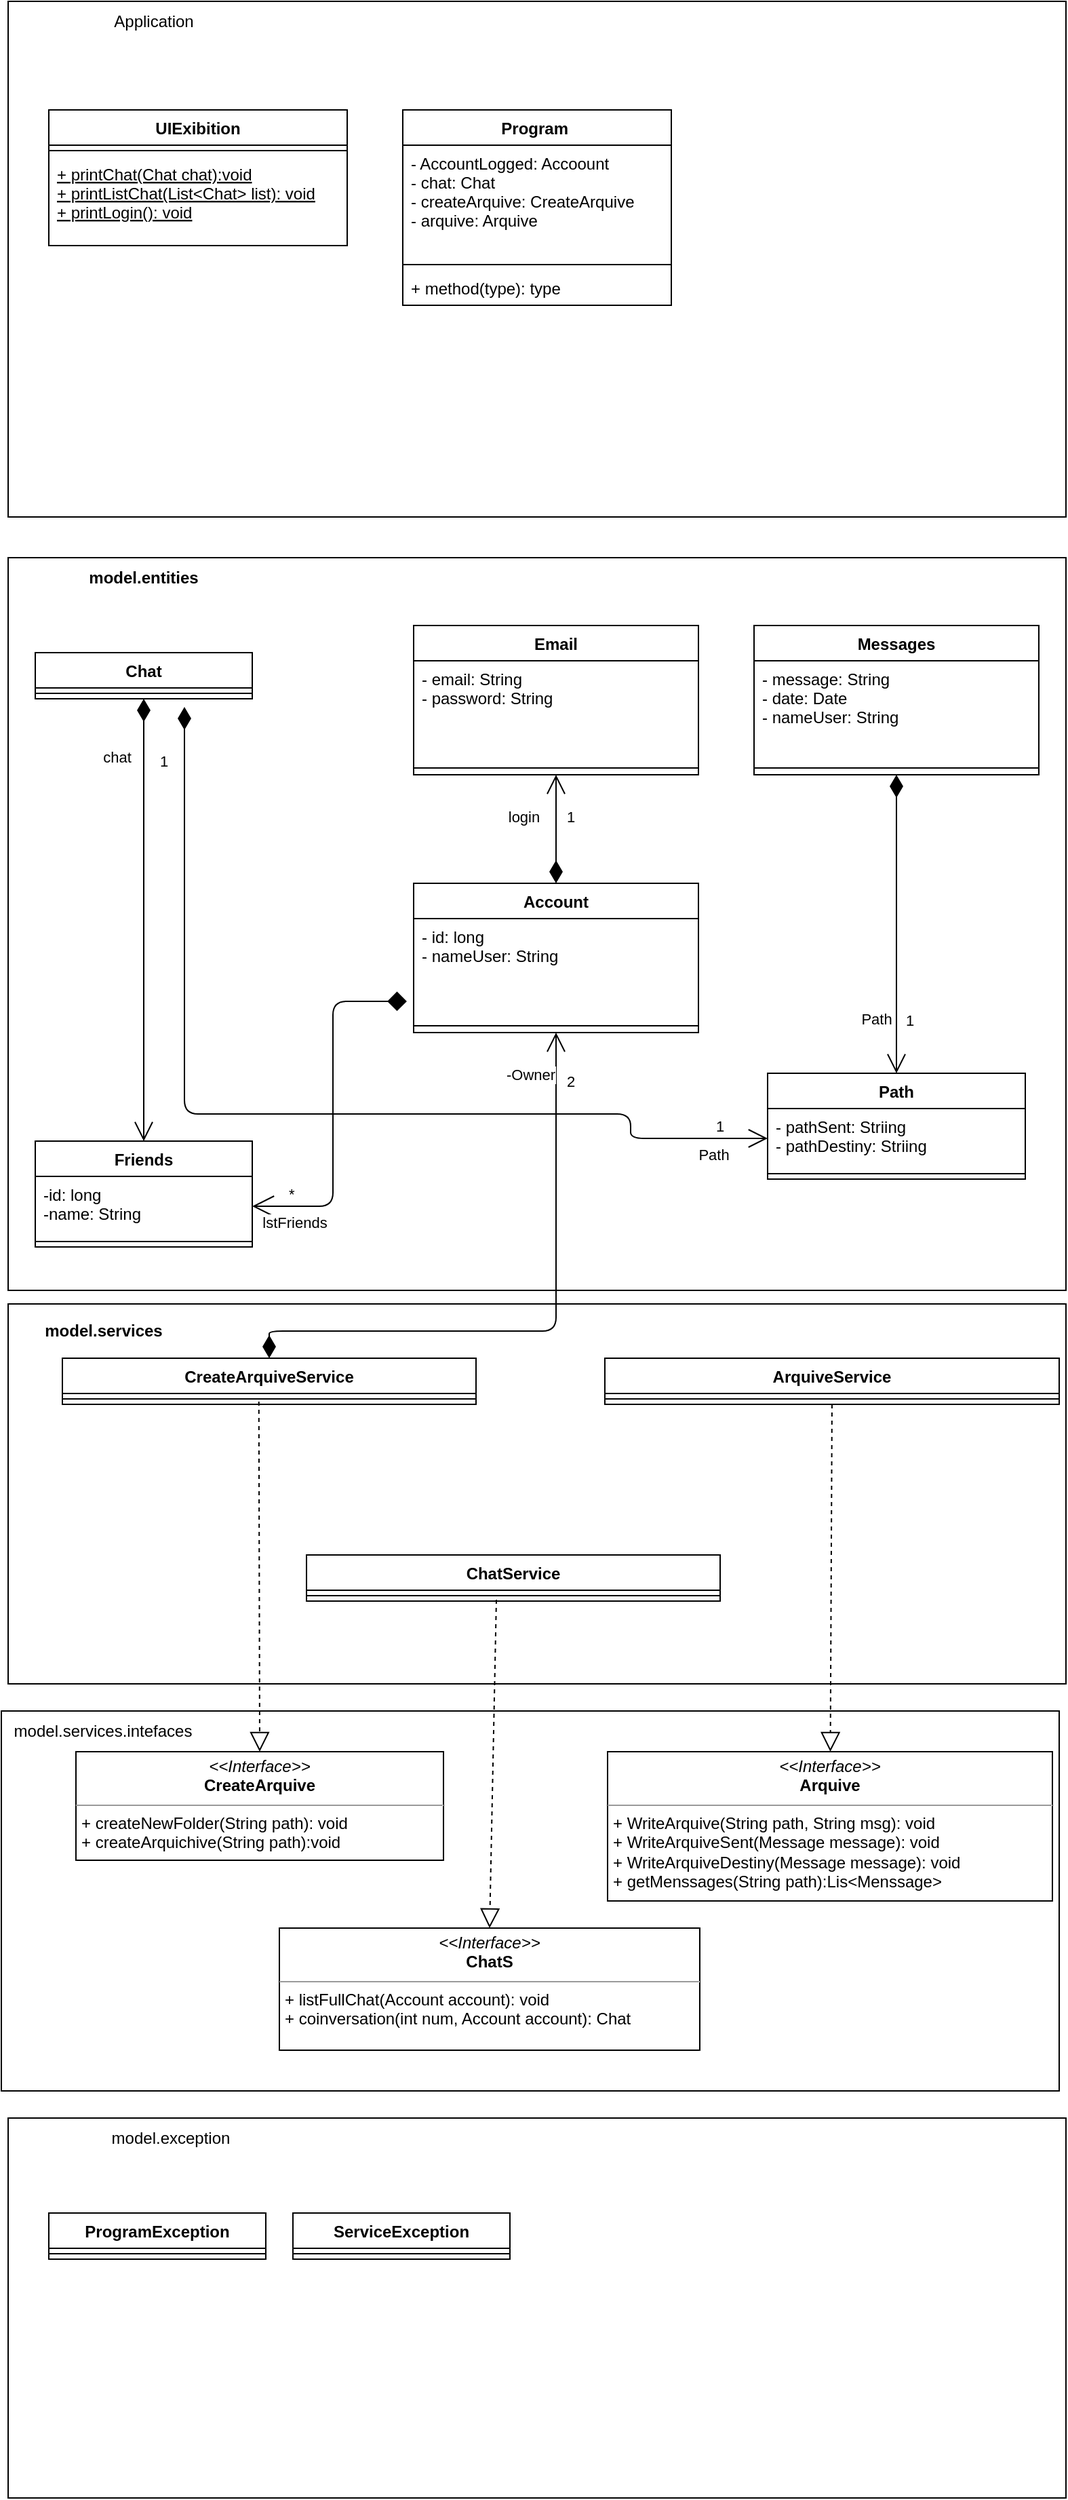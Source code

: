 <mxfile>
    <diagram id="nvgTaPYgvRoQS0rvhYaf" name="Page-1">
        <mxGraphModel dx="1074" dy="1543" grid="1" gridSize="10" guides="1" tooltips="1" connect="1" arrows="1" fold="1" page="1" pageScale="1" pageWidth="827" pageHeight="1169" math="0" shadow="0">
            <root>
                <mxCell id="0"/>
                <mxCell id="1" parent="0"/>
                <mxCell id="53" style="edgeStyle=none;html=1;" parent="1" edge="1">
                    <mxGeometry relative="1" as="geometry">
                        <mxPoint x="720" y="220" as="targetPoint"/>
                        <mxPoint x="720" y="220" as="sourcePoint"/>
                    </mxGeometry>
                </mxCell>
                <mxCell id="72" value="" style="rounded=0;whiteSpace=wrap;html=1;" parent="1" vertex="1">
                    <mxGeometry x="10" y="-150" width="780" height="540" as="geometry"/>
                </mxCell>
                <mxCell id="73" value="Account" style="swimlane;fontStyle=1;align=center;verticalAlign=top;childLayout=stackLayout;horizontal=1;startSize=26;horizontalStack=0;resizeParent=1;resizeParentMax=0;resizeLast=0;collapsible=1;marginBottom=0;" parent="1" vertex="1">
                    <mxGeometry x="309" y="90" width="210" height="110" as="geometry">
                        <mxRectangle x="50" y="80" width="60" height="26" as="alternateBounds"/>
                    </mxGeometry>
                </mxCell>
                <mxCell id="74" value="- id: long&#10;- nameUser: String" style="text;strokeColor=none;fillColor=none;align=left;verticalAlign=top;spacingLeft=4;spacingRight=4;overflow=hidden;rotatable=0;points=[[0,0.5],[1,0.5]];portConstraint=eastwest;" parent="73" vertex="1">
                    <mxGeometry y="26" width="210" height="74" as="geometry"/>
                </mxCell>
                <mxCell id="75" value="" style="line;strokeWidth=1;fillColor=none;align=left;verticalAlign=middle;spacingTop=-1;spacingLeft=3;spacingRight=3;rotatable=0;labelPosition=right;points=[];portConstraint=eastwest;" parent="73" vertex="1">
                    <mxGeometry y="100" width="210" height="10" as="geometry"/>
                </mxCell>
                <mxCell id="79" value="Email" style="swimlane;fontStyle=1;align=center;verticalAlign=top;childLayout=stackLayout;horizontal=1;startSize=26;horizontalStack=0;resizeParent=1;resizeParentMax=0;resizeLast=0;collapsible=1;marginBottom=0;" parent="1" vertex="1">
                    <mxGeometry x="309" y="-100" width="210" height="110" as="geometry">
                        <mxRectangle x="50" y="80" width="60" height="26" as="alternateBounds"/>
                    </mxGeometry>
                </mxCell>
                <mxCell id="80" value="- email: String&#10;- password: String" style="text;strokeColor=none;fillColor=none;align=left;verticalAlign=top;spacingLeft=4;spacingRight=4;overflow=hidden;rotatable=0;points=[[0,0.5],[1,0.5]];portConstraint=eastwest;" parent="79" vertex="1">
                    <mxGeometry y="26" width="210" height="74" as="geometry"/>
                </mxCell>
                <mxCell id="81" value="" style="line;strokeWidth=1;fillColor=none;align=left;verticalAlign=middle;spacingTop=-1;spacingLeft=3;spacingRight=3;rotatable=0;labelPosition=right;points=[];portConstraint=eastwest;" parent="79" vertex="1">
                    <mxGeometry y="100" width="210" height="10" as="geometry"/>
                </mxCell>
                <mxCell id="82" value="Messages" style="swimlane;fontStyle=1;align=center;verticalAlign=top;childLayout=stackLayout;horizontal=1;startSize=26;horizontalStack=0;resizeParent=1;resizeParentMax=0;resizeLast=0;collapsible=1;marginBottom=0;" parent="1" vertex="1">
                    <mxGeometry x="560" y="-100" width="210" height="110" as="geometry">
                        <mxRectangle x="50" y="80" width="60" height="26" as="alternateBounds"/>
                    </mxGeometry>
                </mxCell>
                <mxCell id="83" value="- message: String&#10;- date: Date&#10;- nameUser: String" style="text;strokeColor=none;fillColor=none;align=left;verticalAlign=top;spacingLeft=4;spacingRight=4;overflow=hidden;rotatable=0;points=[[0,0.5],[1,0.5]];portConstraint=eastwest;" parent="82" vertex="1">
                    <mxGeometry y="26" width="210" height="74" as="geometry"/>
                </mxCell>
                <mxCell id="84" value="" style="line;strokeWidth=1;fillColor=none;align=left;verticalAlign=middle;spacingTop=-1;spacingLeft=3;spacingRight=3;rotatable=0;labelPosition=right;points=[];portConstraint=eastwest;" parent="82" vertex="1">
                    <mxGeometry y="100" width="210" height="10" as="geometry"/>
                </mxCell>
                <mxCell id="93" value="&lt;b&gt;model.entities&lt;/b&gt;" style="text;html=1;strokeColor=none;fillColor=none;align=center;verticalAlign=middle;whiteSpace=wrap;rounded=0;" parent="1" vertex="1">
                    <mxGeometry x="10" y="-150" width="200" height="30" as="geometry"/>
                </mxCell>
                <mxCell id="97" value="" style="rounded=0;whiteSpace=wrap;html=1;" parent="1" vertex="1">
                    <mxGeometry x="10" y="400" width="780" height="280" as="geometry"/>
                </mxCell>
                <mxCell id="98" value="&lt;b&gt;model.services&lt;/b&gt;" style="text;html=1;align=center;verticalAlign=middle;resizable=0;points=[];autosize=1;strokeColor=none;fillColor=none;" parent="1" vertex="1">
                    <mxGeometry x="30" y="410" width="100" height="20" as="geometry"/>
                </mxCell>
                <mxCell id="101" value="CreateArquiveService" style="swimlane;fontStyle=1;align=center;verticalAlign=top;childLayout=stackLayout;horizontal=1;startSize=26;horizontalStack=0;resizeParent=1;resizeParentMax=0;resizeLast=0;collapsible=1;marginBottom=0;" parent="1" vertex="1">
                    <mxGeometry x="50" y="440" width="305" height="34" as="geometry"/>
                </mxCell>
                <mxCell id="103" value="" style="line;strokeWidth=1;fillColor=none;align=left;verticalAlign=middle;spacingTop=-1;spacingLeft=3;spacingRight=3;rotatable=0;labelPosition=right;points=[];portConstraint=eastwest;" parent="101" vertex="1">
                    <mxGeometry y="26" width="305" height="8" as="geometry"/>
                </mxCell>
                <mxCell id="114" value="1" style="endArrow=open;html=1;endSize=12;startArrow=diamondThin;startSize=14;startFill=1;edgeStyle=orthogonalEdgeStyle;align=left;verticalAlign=bottom;exitX=0.5;exitY=0;exitDx=0;exitDy=0;entryX=0.5;entryY=1;entryDx=0;entryDy=0;" parent="1" source="73" target="79" edge="1">
                    <mxGeometry y="-6" relative="1" as="geometry">
                        <mxPoint x="334" y="230" as="sourcePoint"/>
                        <mxPoint x="494" y="230" as="targetPoint"/>
                        <mxPoint as="offset"/>
                    </mxGeometry>
                </mxCell>
                <mxCell id="115" value="login" style="edgeLabel;html=1;align=center;verticalAlign=middle;resizable=0;points=[];" parent="114" vertex="1" connectable="0">
                    <mxGeometry x="0.289" y="-1" relative="1" as="geometry">
                        <mxPoint x="-25" y="2" as="offset"/>
                    </mxGeometry>
                </mxCell>
                <mxCell id="117" value="2&lt;br&gt;" style="endArrow=open;html=1;endSize=12;startArrow=diamondThin;startSize=14;startFill=1;edgeStyle=orthogonalEdgeStyle;align=left;verticalAlign=bottom;exitX=0.5;exitY=0;exitDx=0;exitDy=0;entryX=0.5;entryY=1;entryDx=0;entryDy=0;" parent="1" source="101" target="73" edge="1">
                    <mxGeometry x="0.804" y="-6" relative="1" as="geometry">
                        <mxPoint x="210" y="450" as="sourcePoint"/>
                        <mxPoint x="370" y="450" as="targetPoint"/>
                        <Array as="points">
                            <mxPoint x="203" y="420"/>
                            <mxPoint x="414" y="420"/>
                        </Array>
                        <mxPoint y="1" as="offset"/>
                    </mxGeometry>
                </mxCell>
                <mxCell id="124" value="-Owner" style="edgeLabel;html=1;align=center;verticalAlign=middle;resizable=0;points=[];" parent="117" vertex="1" connectable="0">
                    <mxGeometry x="0.69" y="-2" relative="1" as="geometry">
                        <mxPoint x="-21" y="-39" as="offset"/>
                    </mxGeometry>
                </mxCell>
                <mxCell id="125" value="ArquiveService" style="swimlane;fontStyle=1;align=center;verticalAlign=top;childLayout=stackLayout;horizontal=1;startSize=26;horizontalStack=0;resizeParent=1;resizeParentMax=0;resizeLast=0;collapsible=1;marginBottom=0;" parent="1" vertex="1">
                    <mxGeometry x="450" y="440" width="335" height="34" as="geometry"/>
                </mxCell>
                <mxCell id="127" value="" style="line;strokeWidth=1;fillColor=none;align=left;verticalAlign=middle;spacingTop=-1;spacingLeft=3;spacingRight=3;rotatable=0;labelPosition=right;points=[];portConstraint=eastwest;" parent="125" vertex="1">
                    <mxGeometry y="26" width="335" height="8" as="geometry"/>
                </mxCell>
                <mxCell id="132" value="ChatService" style="swimlane;fontStyle=1;align=center;verticalAlign=top;childLayout=stackLayout;horizontal=1;startSize=26;horizontalStack=0;resizeParent=1;resizeParentMax=0;resizeLast=0;collapsible=1;marginBottom=0;" parent="1" vertex="1">
                    <mxGeometry x="230" y="585" width="305" height="34" as="geometry"/>
                </mxCell>
                <mxCell id="133" value="" style="line;strokeWidth=1;fillColor=none;align=left;verticalAlign=middle;spacingTop=-1;spacingLeft=3;spacingRight=3;rotatable=0;labelPosition=right;points=[];portConstraint=eastwest;" parent="132" vertex="1">
                    <mxGeometry y="26" width="305" height="8" as="geometry"/>
                </mxCell>
                <mxCell id="158" value="" style="rounded=0;whiteSpace=wrap;html=1;" parent="1" vertex="1">
                    <mxGeometry x="5" y="700" width="780" height="280" as="geometry"/>
                </mxCell>
                <mxCell id="159" value="model.services.intefaces" style="text;html=1;strokeColor=none;fillColor=none;align=center;verticalAlign=middle;whiteSpace=wrap;rounded=0;" parent="1" vertex="1">
                    <mxGeometry x="10" y="700" width="140" height="30" as="geometry"/>
                </mxCell>
                <mxCell id="165" value="&lt;p style=&quot;margin: 0px ; margin-top: 4px ; text-align: center&quot;&gt;&lt;i&gt;&amp;lt;&amp;lt;Interface&amp;gt;&amp;gt;&lt;/i&gt;&lt;br&gt;&lt;b&gt;CreateArquive&lt;/b&gt;&lt;/p&gt;&lt;hr size=&quot;1&quot;&gt;&lt;p style=&quot;margin: 0px ; margin-left: 4px&quot;&gt;&lt;/p&gt;&lt;p style=&quot;margin: 0px ; margin-left: 4px&quot;&gt;+ createNewFolder(String path): void&lt;br style=&quot;padding: 0px ; margin: 0px&quot;&gt;+ createArquichive(String path):void&lt;br&gt;&lt;/p&gt;" style="verticalAlign=top;align=left;overflow=fill;fontSize=12;fontFamily=Helvetica;html=1;" parent="1" vertex="1">
                    <mxGeometry x="60" y="730" width="271" height="80" as="geometry"/>
                </mxCell>
                <mxCell id="167" value="" style="endArrow=block;dashed=1;endFill=0;endSize=12;html=1;entryX=0.5;entryY=0;entryDx=0;entryDy=0;exitX=0.475;exitY=0.75;exitDx=0;exitDy=0;exitPerimeter=0;" parent="1" source="103" target="165" edge="1">
                    <mxGeometry width="160" relative="1" as="geometry">
                        <mxPoint x="330" y="720" as="sourcePoint"/>
                        <mxPoint x="490" y="720" as="targetPoint"/>
                    </mxGeometry>
                </mxCell>
                <mxCell id="168" value="&lt;p style=&quot;margin: 0px ; margin-top: 4px ; text-align: center&quot;&gt;&lt;i&gt;&amp;lt;&amp;lt;Interface&amp;gt;&amp;gt;&lt;/i&gt;&lt;br&gt;&lt;b&gt;Arquive&lt;/b&gt;&lt;/p&gt;&lt;hr size=&quot;1&quot;&gt;&lt;p style=&quot;margin: 0px ; margin-left: 4px&quot;&gt;&lt;/p&gt;&lt;p style=&quot;margin: 0px ; margin-left: 4px&quot;&gt;&lt;span&gt;+ WriteArquive(String path, String msg): void&lt;/span&gt;&lt;br&gt;&lt;/p&gt;&lt;p style=&quot;margin: 0px ; margin-left: 4px&quot;&gt;+ WriteArquiveSent(Message message): void&lt;/p&gt;&lt;p style=&quot;margin: 0px ; margin-left: 4px&quot;&gt;+ WriteArquiveDestiny(Message message): void&lt;br style=&quot;padding: 0px ; margin: 0px&quot;&gt;+ getMenssages(String path):Lis&amp;lt;Menssage&amp;gt;&lt;/p&gt;&lt;div style=&quot;padding: 0px ; margin: 0px&quot;&gt;&lt;br style=&quot;padding: 0px ; margin: 0px&quot;&gt;&lt;/div&gt;" style="verticalAlign=top;align=left;overflow=fill;fontSize=12;fontFamily=Helvetica;html=1;" parent="1" vertex="1">
                    <mxGeometry x="452" y="730" width="328" height="110" as="geometry"/>
                </mxCell>
                <mxCell id="169" value="" style="endArrow=block;dashed=1;endFill=0;endSize=12;html=1;" parent="1" source="127" target="168" edge="1">
                    <mxGeometry width="160" relative="1" as="geometry">
                        <mxPoint x="560" y="584" as="sourcePoint"/>
                        <mxPoint x="720" y="584" as="targetPoint"/>
                    </mxGeometry>
                </mxCell>
                <mxCell id="170" value="&lt;p style=&quot;margin: 0px ; margin-top: 4px ; text-align: center&quot;&gt;&lt;i&gt;&amp;lt;&amp;lt;Interface&amp;gt;&amp;gt;&lt;/i&gt;&lt;br&gt;&lt;b&gt;ChatS&lt;/b&gt;&lt;/p&gt;&lt;hr size=&quot;1&quot;&gt;&lt;p style=&quot;margin: 0px ; margin-left: 4px&quot;&gt;&lt;/p&gt;&lt;p style=&quot;margin: 0px ; margin-left: 4px&quot;&gt;+ listFullChat(Account account): void&lt;br style=&quot;padding: 0px ; margin: 0px&quot;&gt;+ coinversation(int num, Account account): Chat&lt;br&gt;&lt;/p&gt;" style="verticalAlign=top;align=left;overflow=fill;fontSize=12;fontFamily=Helvetica;html=1;" parent="1" vertex="1">
                    <mxGeometry x="210" y="860" width="310" height="90" as="geometry"/>
                </mxCell>
                <mxCell id="172" value="" style="endArrow=block;dashed=1;endFill=0;endSize=12;html=1;entryX=0.5;entryY=0;entryDx=0;entryDy=0;exitX=0.459;exitY=0.875;exitDx=0;exitDy=0;exitPerimeter=0;" parent="1" source="133" target="170" edge="1">
                    <mxGeometry width="160" relative="1" as="geometry">
                        <mxPoint x="369.08" y="650" as="sourcePoint"/>
                        <mxPoint x="490" y="720" as="targetPoint"/>
                    </mxGeometry>
                </mxCell>
                <mxCell id="175" value="Chat" style="swimlane;fontStyle=1;align=center;verticalAlign=top;childLayout=stackLayout;horizontal=1;startSize=26;horizontalStack=0;resizeParent=1;resizeParentMax=0;resizeLast=0;collapsible=1;marginBottom=0;" parent="1" vertex="1">
                    <mxGeometry x="30" y="-80" width="160" height="34" as="geometry"/>
                </mxCell>
                <mxCell id="177" value="" style="line;strokeWidth=1;fillColor=none;align=left;verticalAlign=middle;spacingTop=-1;spacingLeft=3;spacingRight=3;rotatable=0;labelPosition=right;points=[];portConstraint=eastwest;" parent="175" vertex="1">
                    <mxGeometry y="26" width="160" height="8" as="geometry"/>
                </mxCell>
                <mxCell id="180" value="1" style="endArrow=open;html=1;endSize=12;startArrow=diamondThin;startSize=14;startFill=1;edgeStyle=orthogonalEdgeStyle;align=left;verticalAlign=bottom;exitX=0.5;exitY=1;exitDx=0;exitDy=0;entryX=0.5;entryY=0;entryDx=0;entryDy=0;" parent="1" source="175" target="202" edge="1">
                    <mxGeometry x="-0.667" y="10" relative="1" as="geometry">
                        <mxPoint x="240" y="280" as="sourcePoint"/>
                        <mxPoint x="340" y="200" as="targetPoint"/>
                        <Array as="points">
                            <mxPoint x="110" y="250"/>
                            <mxPoint x="110" y="250"/>
                        </Array>
                        <mxPoint as="offset"/>
                    </mxGeometry>
                </mxCell>
                <mxCell id="208" value="chat" style="edgeLabel;html=1;align=center;verticalAlign=middle;resizable=0;points=[];" parent="180" vertex="1" connectable="0">
                    <mxGeometry x="-0.74" relative="1" as="geometry">
                        <mxPoint x="-20" as="offset"/>
                    </mxGeometry>
                </mxCell>
                <mxCell id="181" value="" style="rounded=0;whiteSpace=wrap;html=1;" parent="1" vertex="1">
                    <mxGeometry x="10" y="-560" width="780" height="380" as="geometry"/>
                </mxCell>
                <mxCell id="182" value="UIExibition" style="swimlane;fontStyle=1;align=center;verticalAlign=top;childLayout=stackLayout;horizontal=1;startSize=26;horizontalStack=0;resizeParent=1;resizeParentMax=0;resizeLast=0;collapsible=1;marginBottom=0;" parent="1" vertex="1">
                    <mxGeometry x="40" y="-480" width="220" height="100" as="geometry"/>
                </mxCell>
                <mxCell id="184" value="" style="line;strokeWidth=1;fillColor=none;align=left;verticalAlign=middle;spacingTop=-1;spacingLeft=3;spacingRight=3;rotatable=0;labelPosition=right;points=[];portConstraint=eastwest;" parent="182" vertex="1">
                    <mxGeometry y="26" width="220" height="8" as="geometry"/>
                </mxCell>
                <mxCell id="185" value="+ printChat(Chat chat):void&#10;+ printListChat(List&lt;Chat&gt; list): void&#10;+ printLogin(): void" style="text;strokeColor=none;fillColor=none;align=left;verticalAlign=top;spacingLeft=4;spacingRight=4;overflow=hidden;rotatable=0;points=[[0,0.5],[1,0.5]];portConstraint=eastwest;fontStyle=4" parent="182" vertex="1">
                    <mxGeometry y="34" width="220" height="66" as="geometry"/>
                </mxCell>
                <mxCell id="186" value="Application" style="text;html=1;strokeColor=none;fillColor=none;align=center;verticalAlign=middle;whiteSpace=wrap;rounded=0;" parent="1" vertex="1">
                    <mxGeometry x="10" y="-560" width="215" height="30" as="geometry"/>
                </mxCell>
                <mxCell id="190" value="Program " style="swimlane;fontStyle=1;align=center;verticalAlign=top;childLayout=stackLayout;horizontal=1;startSize=26;horizontalStack=0;resizeParent=1;resizeParentMax=0;resizeLast=0;collapsible=1;marginBottom=0;" parent="1" vertex="1">
                    <mxGeometry x="301" y="-480" width="198" height="144" as="geometry"/>
                </mxCell>
                <mxCell id="191" value="- AccountLogged: Accoount&#10;- chat: Chat&#10;- createArquive: CreateArquive&#10;- arquive: Arquive&#10; " style="text;strokeColor=none;fillColor=none;align=left;verticalAlign=top;spacingLeft=4;spacingRight=4;overflow=hidden;rotatable=0;points=[[0,0.5],[1,0.5]];portConstraint=eastwest;" parent="190" vertex="1">
                    <mxGeometry y="26" width="198" height="84" as="geometry"/>
                </mxCell>
                <mxCell id="192" value="" style="line;strokeWidth=1;fillColor=none;align=left;verticalAlign=middle;spacingTop=-1;spacingLeft=3;spacingRight=3;rotatable=0;labelPosition=right;points=[];portConstraint=eastwest;" parent="190" vertex="1">
                    <mxGeometry y="110" width="198" height="8" as="geometry"/>
                </mxCell>
                <mxCell id="193" value="+ method(type): type" style="text;strokeColor=none;fillColor=none;align=left;verticalAlign=top;spacingLeft=4;spacingRight=4;overflow=hidden;rotatable=0;points=[[0,0.5],[1,0.5]];portConstraint=eastwest;" parent="190" vertex="1">
                    <mxGeometry y="118" width="198" height="26" as="geometry"/>
                </mxCell>
                <mxCell id="194" value="" style="rounded=0;whiteSpace=wrap;html=1;" parent="1" vertex="1">
                    <mxGeometry x="10" y="1000" width="780" height="280" as="geometry"/>
                </mxCell>
                <mxCell id="195" value="model.exception" style="text;html=1;strokeColor=none;fillColor=none;align=center;verticalAlign=middle;whiteSpace=wrap;rounded=0;" parent="1" vertex="1">
                    <mxGeometry x="10" y="1000" width="240" height="30" as="geometry"/>
                </mxCell>
                <mxCell id="196" value="ProgramException" style="swimlane;fontStyle=1;align=center;verticalAlign=top;childLayout=stackLayout;horizontal=1;startSize=26;horizontalStack=0;resizeParent=1;resizeParentMax=0;resizeLast=0;collapsible=1;marginBottom=0;" parent="1" vertex="1">
                    <mxGeometry x="40" y="1070" width="160" height="34" as="geometry"/>
                </mxCell>
                <mxCell id="198" value="" style="line;strokeWidth=1;fillColor=none;align=left;verticalAlign=middle;spacingTop=-1;spacingLeft=3;spacingRight=3;rotatable=0;labelPosition=right;points=[];portConstraint=eastwest;" parent="196" vertex="1">
                    <mxGeometry y="26" width="160" height="8" as="geometry"/>
                </mxCell>
                <mxCell id="200" value="ServiceException" style="swimlane;fontStyle=1;align=center;verticalAlign=top;childLayout=stackLayout;horizontal=1;startSize=26;horizontalStack=0;resizeParent=1;resizeParentMax=0;resizeLast=0;collapsible=1;marginBottom=0;" parent="1" vertex="1">
                    <mxGeometry x="220" y="1070" width="160" height="34" as="geometry"/>
                </mxCell>
                <mxCell id="201" value="" style="line;strokeWidth=1;fillColor=none;align=left;verticalAlign=middle;spacingTop=-1;spacingLeft=3;spacingRight=3;rotatable=0;labelPosition=right;points=[];portConstraint=eastwest;" parent="200" vertex="1">
                    <mxGeometry y="26" width="160" height="8" as="geometry"/>
                </mxCell>
                <mxCell id="202" value="Friends" style="swimlane;fontStyle=1;align=center;verticalAlign=top;childLayout=stackLayout;horizontal=1;startSize=26;horizontalStack=0;resizeParent=1;resizeParentMax=0;resizeLast=0;collapsible=1;marginBottom=0;" parent="1" vertex="1">
                    <mxGeometry x="30" y="280" width="160" height="78" as="geometry"/>
                </mxCell>
                <mxCell id="203" value="-id: long&#10;-name: String" style="text;strokeColor=none;fillColor=none;align=left;verticalAlign=top;spacingLeft=4;spacingRight=4;overflow=hidden;rotatable=0;points=[[0,0.5],[1,0.5]];portConstraint=eastwest;" parent="202" vertex="1">
                    <mxGeometry y="26" width="160" height="44" as="geometry"/>
                </mxCell>
                <mxCell id="204" value="" style="line;strokeWidth=1;fillColor=none;align=left;verticalAlign=middle;spacingTop=-1;spacingLeft=3;spacingRight=3;rotatable=0;labelPosition=right;points=[];portConstraint=eastwest;" parent="202" vertex="1">
                    <mxGeometry y="70" width="160" height="8" as="geometry"/>
                </mxCell>
                <mxCell id="206" value="*" style="endArrow=diamond;html=1;endSize=12;startArrow=open;startSize=14;startFill=0;edgeStyle=orthogonalEdgeStyle;align=left;verticalAlign=bottom;exitX=1;exitY=0.5;exitDx=0;exitDy=0;entryX=-0.024;entryY=0.824;entryDx=0;entryDy=0;entryPerimeter=0;endFill=1;" parent="1" source="203" target="74" edge="1">
                    <mxGeometry x="-0.811" relative="1" as="geometry">
                        <mxPoint x="330" y="340" as="sourcePoint"/>
                        <mxPoint x="380" y="200" as="targetPoint"/>
                        <mxPoint as="offset"/>
                    </mxGeometry>
                </mxCell>
                <mxCell id="207" value="lstFriends" style="edgeLabel;html=1;align=center;verticalAlign=middle;resizable=0;points=[];" parent="206" vertex="1" connectable="0">
                    <mxGeometry x="-0.654" y="-1" relative="1" as="geometry">
                        <mxPoint x="-15" y="11" as="offset"/>
                    </mxGeometry>
                </mxCell>
                <mxCell id="210" value="Path" style="swimlane;fontStyle=1;align=center;verticalAlign=top;childLayout=stackLayout;horizontal=1;startSize=26;horizontalStack=0;resizeParent=1;resizeParentMax=0;resizeLast=0;collapsible=1;marginBottom=0;" parent="1" vertex="1">
                    <mxGeometry x="570" y="230" width="190" height="78" as="geometry"/>
                </mxCell>
                <mxCell id="211" value="- pathSent: Striing&#10;- pathDestiny: Striing" style="text;strokeColor=none;fillColor=none;align=left;verticalAlign=top;spacingLeft=4;spacingRight=4;overflow=hidden;rotatable=0;points=[[0,0.5],[1,0.5]];portConstraint=eastwest;" parent="210" vertex="1">
                    <mxGeometry y="26" width="190" height="44" as="geometry"/>
                </mxCell>
                <mxCell id="212" value="" style="line;strokeWidth=1;fillColor=none;align=left;verticalAlign=middle;spacingTop=-1;spacingLeft=3;spacingRight=3;rotatable=0;labelPosition=right;points=[];portConstraint=eastwest;" parent="210" vertex="1">
                    <mxGeometry y="70" width="190" height="8" as="geometry"/>
                </mxCell>
                <mxCell id="214" value="1" style="endArrow=open;html=1;endSize=12;startArrow=diamondThin;startSize=14;startFill=1;edgeStyle=orthogonalEdgeStyle;align=left;verticalAlign=bottom;exitX=0.5;exitY=1;exitDx=0;exitDy=0;" parent="1" source="82" target="210" edge="1">
                    <mxGeometry x="0.727" y="5" relative="1" as="geometry">
                        <mxPoint x="600" y="150" as="sourcePoint"/>
                        <mxPoint x="760" y="150" as="targetPoint"/>
                        <mxPoint as="offset"/>
                    </mxGeometry>
                </mxCell>
                <mxCell id="215" value="Path" style="edgeLabel;html=1;align=center;verticalAlign=middle;resizable=0;points=[];" parent="214" vertex="1" connectable="0">
                    <mxGeometry x="0.6" relative="1" as="geometry">
                        <mxPoint x="-15" y="4" as="offset"/>
                    </mxGeometry>
                </mxCell>
                <mxCell id="216" value="1" style="endArrow=open;html=1;endSize=12;startArrow=diamondThin;startSize=14;startFill=1;edgeStyle=orthogonalEdgeStyle;align=left;verticalAlign=bottom;entryX=0;entryY=0.5;entryDx=0;entryDy=0;" parent="1" target="211" edge="1">
                    <mxGeometry x="0.893" relative="1" as="geometry">
                        <mxPoint x="140" y="-40" as="sourcePoint"/>
                        <mxPoint x="499" y="279.5" as="targetPoint"/>
                        <Array as="points">
                            <mxPoint x="140" y="260"/>
                            <mxPoint x="469" y="260"/>
                            <mxPoint x="469" y="278"/>
                        </Array>
                        <mxPoint as="offset"/>
                    </mxGeometry>
                </mxCell>
                <mxCell id="217" value="Path" style="edgeLabel;html=1;align=center;verticalAlign=middle;resizable=0;points=[];" parent="216" vertex="1" connectable="0">
                    <mxGeometry x="0.834" relative="1" as="geometry">
                        <mxPoint x="22" y="12" as="offset"/>
                    </mxGeometry>
                </mxCell>
            </root>
        </mxGraphModel>
    </diagram>
</mxfile>
